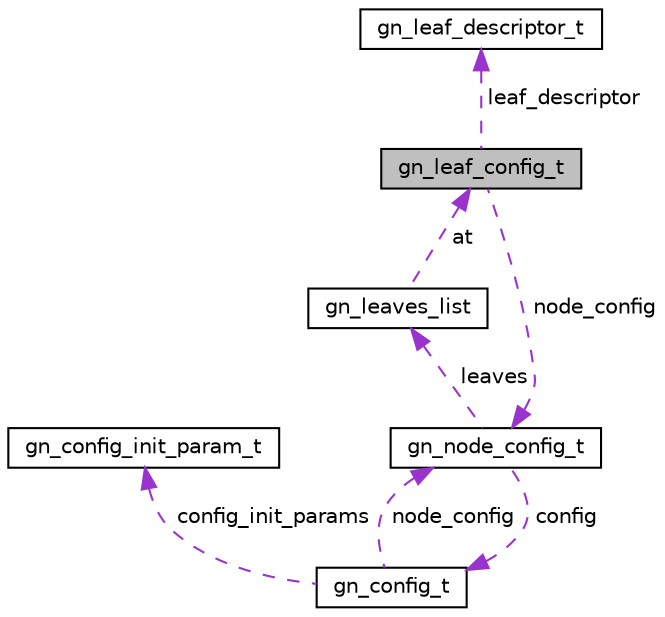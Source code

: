 digraph "gn_leaf_config_t"
{
 // LATEX_PDF_SIZE
  edge [fontname="Helvetica",fontsize="10",labelfontname="Helvetica",labelfontsize="10"];
  node [fontname="Helvetica",fontsize="10",shape=record];
  Node1 [label="gn_leaf_config_t",height=0.2,width=0.4,color="black", fillcolor="grey75", style="filled", fontcolor="black",tooltip=" "];
  Node2 -> Node1 [dir="back",color="darkorchid3",fontsize="10",style="dashed",label=" node_config" ,fontname="Helvetica"];
  Node2 [label="gn_node_config_t",height=0.2,width=0.4,color="black", fillcolor="white", style="filled",URL="$structgn__node__config__t.html",tooltip=" "];
  Node3 -> Node2 [dir="back",color="darkorchid3",fontsize="10",style="dashed",label=" leaves" ,fontname="Helvetica"];
  Node3 [label="gn_leaves_list",height=0.2,width=0.4,color="black", fillcolor="white", style="filled",URL="$structgn__leaves__list.html",tooltip=" "];
  Node1 -> Node3 [dir="back",color="darkorchid3",fontsize="10",style="dashed",label=" at" ,fontname="Helvetica"];
  Node4 -> Node2 [dir="back",color="darkorchid3",fontsize="10",style="dashed",label=" config" ,fontname="Helvetica"];
  Node4 [label="gn_config_t",height=0.2,width=0.4,color="black", fillcolor="white", style="filled",URL="$structgn__config__t.html",tooltip=" "];
  Node2 -> Node4 [dir="back",color="darkorchid3",fontsize="10",style="dashed",label=" node_config" ,fontname="Helvetica"];
  Node5 -> Node4 [dir="back",color="darkorchid3",fontsize="10",style="dashed",label=" config_init_params" ,fontname="Helvetica"];
  Node5 [label="gn_config_init_param_t",height=0.2,width=0.4,color="black", fillcolor="white", style="filled",URL="$structgn__config__init__param__t.html",tooltip=" "];
  Node6 -> Node1 [dir="back",color="darkorchid3",fontsize="10",style="dashed",label=" leaf_descriptor" ,fontname="Helvetica"];
  Node6 [label="gn_leaf_descriptor_t",height=0.2,width=0.4,color="black", fillcolor="white", style="filled",URL="$structgn__leaf__descriptor__t.html",tooltip="this represents the description and status informations of the leaf"];
}
